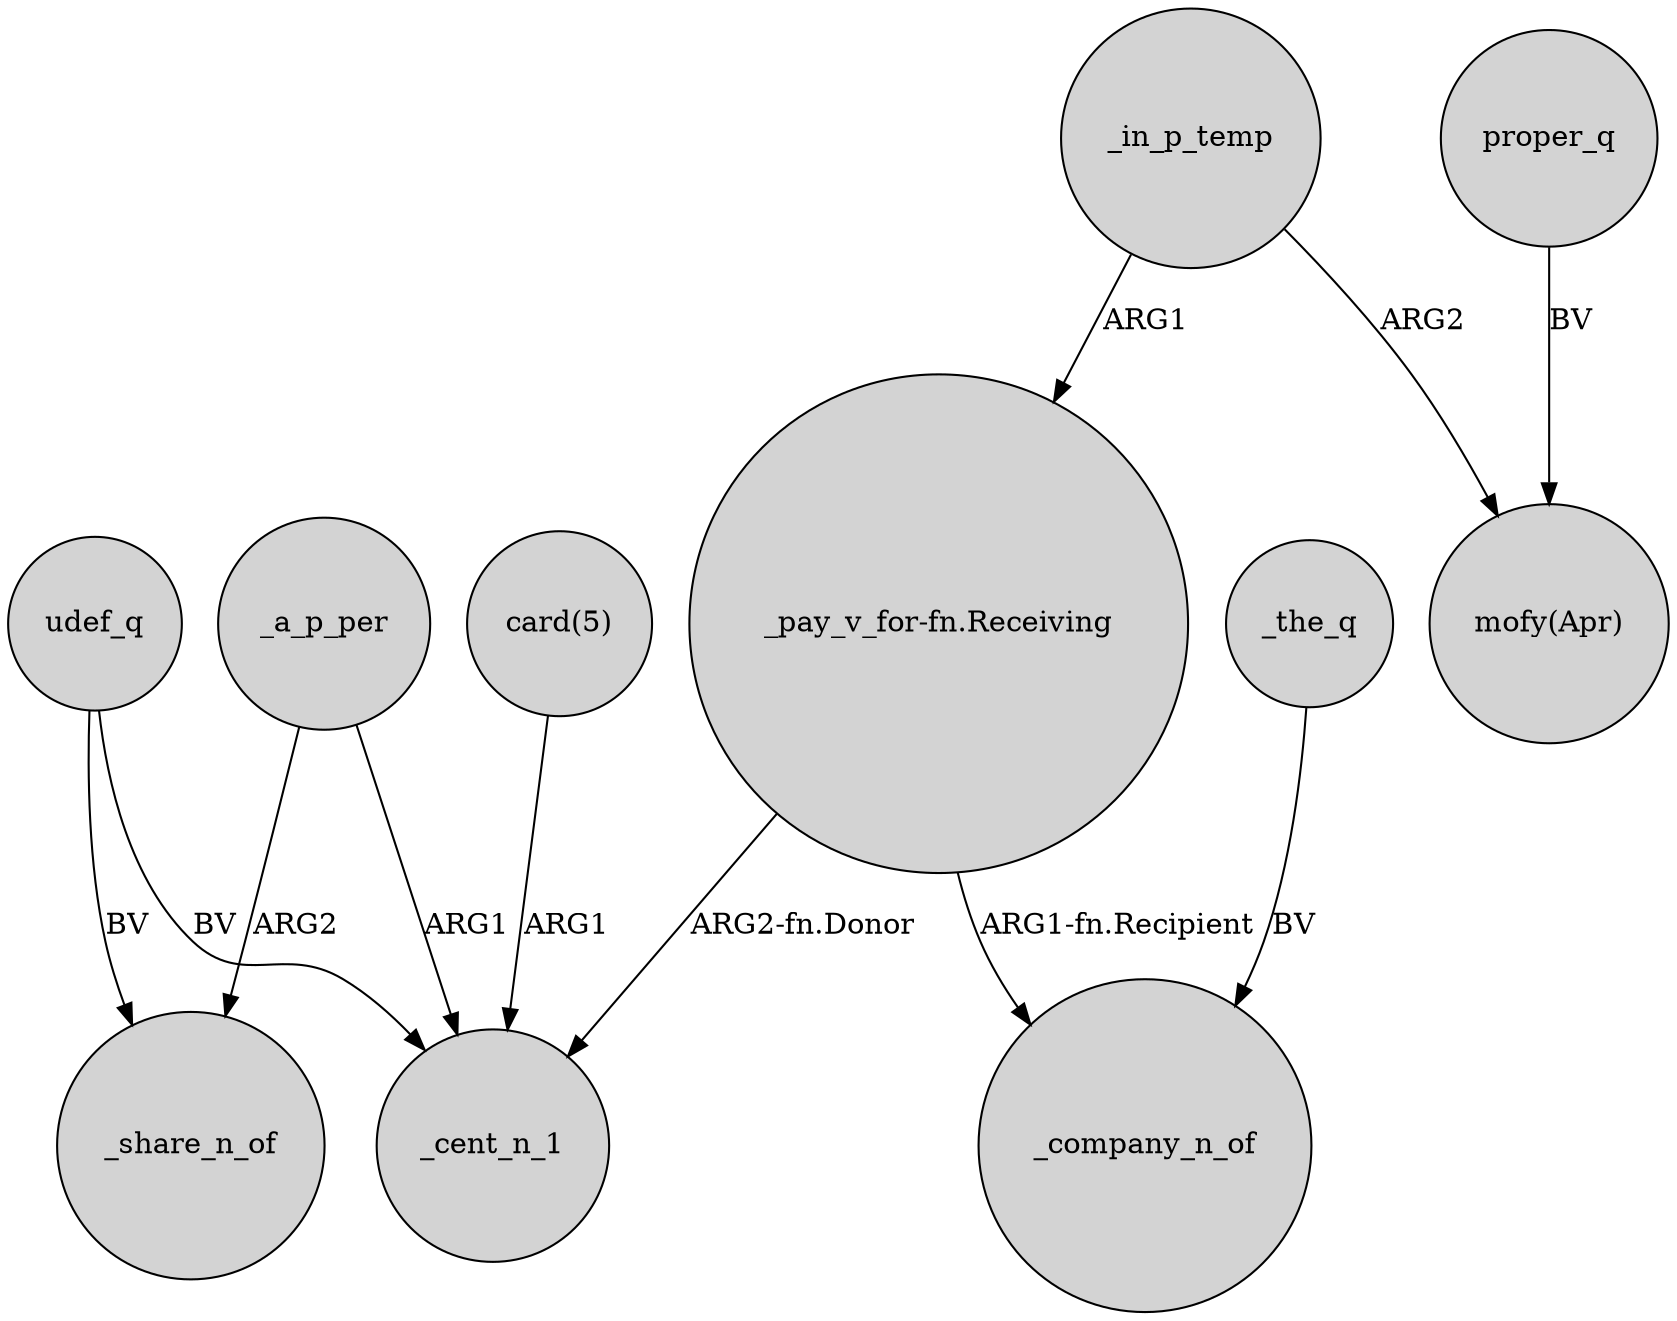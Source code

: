 digraph {
	node [shape=circle style=filled]
	"_pay_v_for-fn.Receiving" -> _cent_n_1 [label="ARG2-fn.Donor"]
	_a_p_per -> _share_n_of [label=ARG2]
	proper_q -> "mofy(Apr)" [label=BV]
	_in_p_temp -> "_pay_v_for-fn.Receiving" [label=ARG1]
	udef_q -> _share_n_of [label=BV]
	udef_q -> _cent_n_1 [label=BV]
	_a_p_per -> _cent_n_1 [label=ARG1]
	_in_p_temp -> "mofy(Apr)" [label=ARG2]
	_the_q -> _company_n_of [label=BV]
	"_pay_v_for-fn.Receiving" -> _company_n_of [label="ARG1-fn.Recipient"]
	"card(5)" -> _cent_n_1 [label=ARG1]
}
